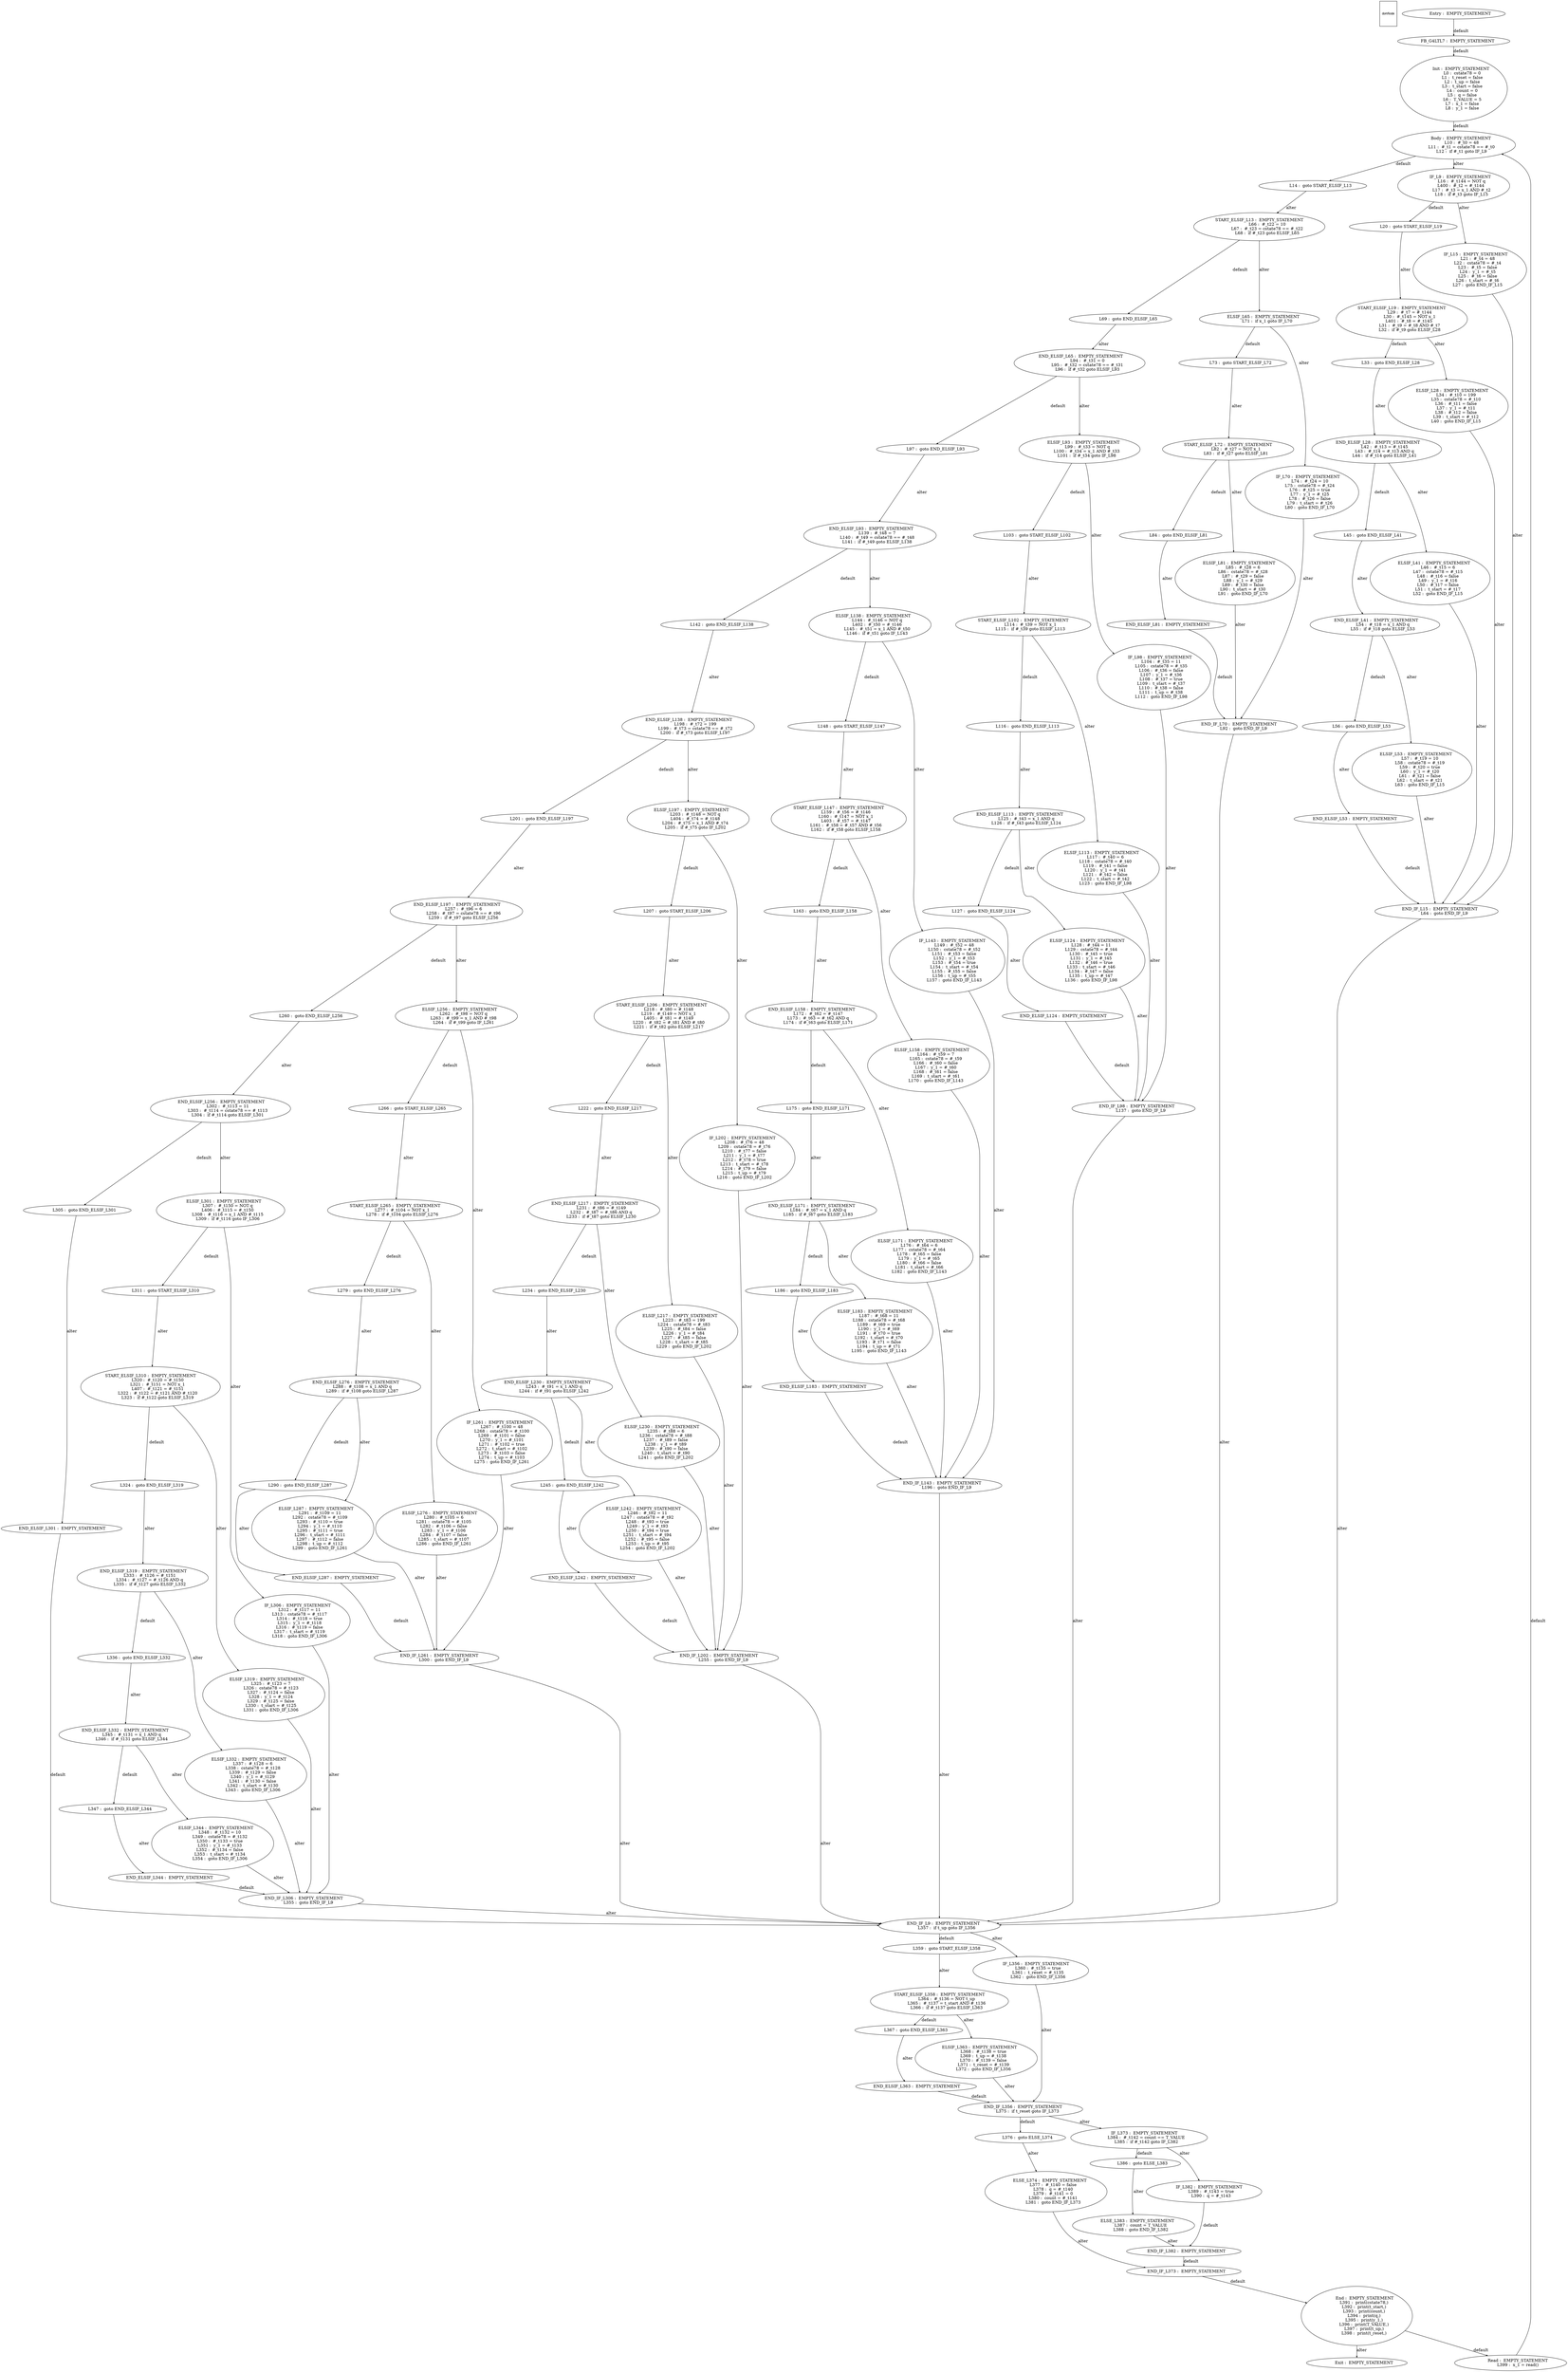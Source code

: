 digraph G {
  ranksep=.25;
  edge [arrowsize=.5]
  domNode [shape=rectangle, fontname="ArialNarrow",
        fontsize=12,  height=1.2];
  "      FB_G4LTL7 :  EMPTY_STATEMENT
"; "           Init :  EMPTY_STATEMENT
             L0 :  cstate78 = 0
             L1 :  t_reset = false
             L2 :  t_up = false
             L3 :  t_start = false
             L4 :  count = 0
             L5 :  q = false
             L6 :  T_VALUE = 5
             L7 :  x_1 = false
             L8 :  y_1 = false
"; "           Body :  EMPTY_STATEMENT
            L10 :  #_t0 = 48
            L11 :  #_t1 = cstate78 == #_t0
            L12 :  if #_t1 goto IF_L9
"; "            L14 :  goto START_ELSIF_L13
"; "          IF_L9 :  EMPTY_STATEMENT
            L16 :  #_t144 = NOT q
           L400 :  #_t2 = #_t144
            L17 :  #_t3 = x_1 AND #_t2
            L18 :  if #_t3 goto IF_L15
"; "            L20 :  goto START_ELSIF_L19
"; "         IF_L15 :  EMPTY_STATEMENT
            L21 :  #_t4 = 48
            L22 :  cstate78 = #_t4
            L23 :  #_t5 = false
            L24 :  y_1 = #_t5
            L25 :  #_t6 = false
            L26 :  t_start = #_t6
            L27 :  goto END_IF_L15
"; "START_ELSIF_L19 :  EMPTY_STATEMENT
            L29 :  #_t7 = #_t144
            L30 :  #_t145 = NOT x_1
           L401 :  #_t8 = #_t145
            L31 :  #_t9 = #_t8 AND #_t7
            L32 :  if #_t9 goto ELSIF_L28
"; "            L33 :  goto END_ELSIF_L28
"; "      ELSIF_L28 :  EMPTY_STATEMENT
            L34 :  #_t10 = 199
            L35 :  cstate78 = #_t10
            L36 :  #_t11 = false
            L37 :  y_1 = #_t11
            L38 :  #_t12 = false
            L39 :  t_start = #_t12
            L40 :  goto END_IF_L15
"; "  END_ELSIF_L28 :  EMPTY_STATEMENT
            L42 :  #_t13 = #_t145
            L43 :  #_t14 = #_t13 AND q
            L44 :  if #_t14 goto ELSIF_L41
"; "            L45 :  goto END_ELSIF_L41
"; "      ELSIF_L41 :  EMPTY_STATEMENT
            L46 :  #_t15 = 6
            L47 :  cstate78 = #_t15
            L48 :  #_t16 = false
            L49 :  y_1 = #_t16
            L50 :  #_t17 = false
            L51 :  t_start = #_t17
            L52 :  goto END_IF_L15
"; "  END_ELSIF_L41 :  EMPTY_STATEMENT
            L54 :  #_t18 = x_1 AND q
            L55 :  if #_t18 goto ELSIF_L53
"; "            L56 :  goto END_ELSIF_L53
"; "      ELSIF_L53 :  EMPTY_STATEMENT
            L57 :  #_t19 = 10
            L58 :  cstate78 = #_t19
            L59 :  #_t20 = true
            L60 :  y_1 = #_t20
            L61 :  #_t21 = false
            L62 :  t_start = #_t21
            L63 :  goto END_IF_L15
"; "  END_ELSIF_L53 :  EMPTY_STATEMENT
"; "     END_IF_L15 :  EMPTY_STATEMENT
            L64 :  goto END_IF_L9
"; "START_ELSIF_L13 :  EMPTY_STATEMENT
            L66 :  #_t22 = 10
            L67 :  #_t23 = cstate78 == #_t22
            L68 :  if #_t23 goto ELSIF_L65
"; "            L69 :  goto END_ELSIF_L65
"; "      ELSIF_L65 :  EMPTY_STATEMENT
            L71 :  if x_1 goto IF_L70
"; "            L73 :  goto START_ELSIF_L72
"; "         IF_L70 :  EMPTY_STATEMENT
            L74 :  #_t24 = 10
            L75 :  cstate78 = #_t24
            L76 :  #_t25 = true
            L77 :  y_1 = #_t25
            L78 :  #_t26 = false
            L79 :  t_start = #_t26
            L80 :  goto END_IF_L70
"; "START_ELSIF_L72 :  EMPTY_STATEMENT
            L82 :  #_t27 = NOT x_1
            L83 :  if #_t27 goto ELSIF_L81
"; "            L84 :  goto END_ELSIF_L81
"; "      ELSIF_L81 :  EMPTY_STATEMENT
            L85 :  #_t28 = 6
            L86 :  cstate78 = #_t28
            L87 :  #_t29 = false
            L88 :  y_1 = #_t29
            L89 :  #_t30 = false
            L90 :  t_start = #_t30
            L91 :  goto END_IF_L70
"; "  END_ELSIF_L81 :  EMPTY_STATEMENT
"; "     END_IF_L70 :  EMPTY_STATEMENT
            L92 :  goto END_IF_L9
"; "  END_ELSIF_L65 :  EMPTY_STATEMENT
            L94 :  #_t31 = 0
            L95 :  #_t32 = cstate78 == #_t31
            L96 :  if #_t32 goto ELSIF_L93
"; "            L97 :  goto END_ELSIF_L93
"; "      ELSIF_L93 :  EMPTY_STATEMENT
            L99 :  #_t33 = NOT q
           L100 :  #_t34 = x_1 AND #_t33
           L101 :  if #_t34 goto IF_L98
"; "           L103 :  goto START_ELSIF_L102
"; "         IF_L98 :  EMPTY_STATEMENT
           L104 :  #_t35 = 11
           L105 :  cstate78 = #_t35
           L106 :  #_t36 = false
           L107 :  y_1 = #_t36
           L108 :  #_t37 = true
           L109 :  t_start = #_t37
           L110 :  #_t38 = false
           L111 :  t_up = #_t38
           L112 :  goto END_IF_L98
"; "START_ELSIF_L102 :  EMPTY_STATEMENT
           L114 :  #_t39 = NOT x_1
           L115 :  if #_t39 goto ELSIF_L113
"; "           L116 :  goto END_ELSIF_L113
"; "     ELSIF_L113 :  EMPTY_STATEMENT
           L117 :  #_t40 = 6
           L118 :  cstate78 = #_t40
           L119 :  #_t41 = false
           L120 :  y_1 = #_t41
           L121 :  #_t42 = false
           L122 :  t_start = #_t42
           L123 :  goto END_IF_L98
"; " END_ELSIF_L113 :  EMPTY_STATEMENT
           L125 :  #_t43 = x_1 AND q
           L126 :  if #_t43 goto ELSIF_L124
"; "           L127 :  goto END_ELSIF_L124
"; "     ELSIF_L124 :  EMPTY_STATEMENT
           L128 :  #_t44 = 11
           L129 :  cstate78 = #_t44
           L130 :  #_t45 = true
           L131 :  y_1 = #_t45
           L132 :  #_t46 = true
           L133 :  t_start = #_t46
           L134 :  #_t47 = false
           L135 :  t_up = #_t47
           L136 :  goto END_IF_L98
"; " END_ELSIF_L124 :  EMPTY_STATEMENT
"; "     END_IF_L98 :  EMPTY_STATEMENT
           L137 :  goto END_IF_L9
"; "  END_ELSIF_L93 :  EMPTY_STATEMENT
           L139 :  #_t48 = 7
           L140 :  #_t49 = cstate78 == #_t48
           L141 :  if #_t49 goto ELSIF_L138
"; "           L142 :  goto END_ELSIF_L138
"; "     ELSIF_L138 :  EMPTY_STATEMENT
           L144 :  #_t146 = NOT q
           L402 :  #_t50 = #_t146
           L145 :  #_t51 = x_1 AND #_t50
           L146 :  if #_t51 goto IF_L143
"; "           L148 :  goto START_ELSIF_L147
"; "        IF_L143 :  EMPTY_STATEMENT
           L149 :  #_t52 = 48
           L150 :  cstate78 = #_t52
           L151 :  #_t53 = false
           L152 :  y_1 = #_t53
           L153 :  #_t54 = true
           L154 :  t_start = #_t54
           L155 :  #_t55 = false
           L156 :  t_up = #_t55
           L157 :  goto END_IF_L143
"; "START_ELSIF_L147 :  EMPTY_STATEMENT
           L159 :  #_t56 = #_t146
           L160 :  #_t147 = NOT x_1
           L403 :  #_t57 = #_t147
           L161 :  #_t58 = #_t57 AND #_t56
           L162 :  if #_t58 goto ELSIF_L158
"; "           L163 :  goto END_ELSIF_L158
"; "     ELSIF_L158 :  EMPTY_STATEMENT
           L164 :  #_t59 = 7
           L165 :  cstate78 = #_t59
           L166 :  #_t60 = false
           L167 :  y_1 = #_t60
           L168 :  #_t61 = false
           L169 :  t_start = #_t61
           L170 :  goto END_IF_L143
"; " END_ELSIF_L158 :  EMPTY_STATEMENT
           L172 :  #_t62 = #_t147
           L173 :  #_t63 = #_t62 AND q
           L174 :  if #_t63 goto ELSIF_L171
"; "           L175 :  goto END_ELSIF_L171
"; "     ELSIF_L171 :  EMPTY_STATEMENT
           L176 :  #_t64 = 6
           L177 :  cstate78 = #_t64
           L178 :  #_t65 = false
           L179 :  y_1 = #_t65
           L180 :  #_t66 = false
           L181 :  t_start = #_t66
           L182 :  goto END_IF_L143
"; " END_ELSIF_L171 :  EMPTY_STATEMENT
           L184 :  #_t67 = x_1 AND q
           L185 :  if #_t67 goto ELSIF_L183
"; "           L186 :  goto END_ELSIF_L183
"; "     ELSIF_L183 :  EMPTY_STATEMENT
           L187 :  #_t68 = 11
           L188 :  cstate78 = #_t68
           L189 :  #_t69 = true
           L190 :  y_1 = #_t69
           L191 :  #_t70 = true
           L192 :  t_start = #_t70
           L193 :  #_t71 = false
           L194 :  t_up = #_t71
           L195 :  goto END_IF_L143
"; " END_ELSIF_L183 :  EMPTY_STATEMENT
"; "    END_IF_L143 :  EMPTY_STATEMENT
           L196 :  goto END_IF_L9
"; " END_ELSIF_L138 :  EMPTY_STATEMENT
           L198 :  #_t72 = 199
           L199 :  #_t73 = cstate78 == #_t72
           L200 :  if #_t73 goto ELSIF_L197
"; "           L201 :  goto END_ELSIF_L197
"; "     ELSIF_L197 :  EMPTY_STATEMENT
           L203 :  #_t148 = NOT q
           L404 :  #_t74 = #_t148
           L204 :  #_t75 = x_1 AND #_t74
           L205 :  if #_t75 goto IF_L202
"; "           L207 :  goto START_ELSIF_L206
"; "        IF_L202 :  EMPTY_STATEMENT
           L208 :  #_t76 = 48
           L209 :  cstate78 = #_t76
           L210 :  #_t77 = false
           L211 :  y_1 = #_t77
           L212 :  #_t78 = true
           L213 :  t_start = #_t78
           L214 :  #_t79 = false
           L215 :  t_up = #_t79
           L216 :  goto END_IF_L202
"; "START_ELSIF_L206 :  EMPTY_STATEMENT
           L218 :  #_t80 = #_t148
           L219 :  #_t149 = NOT x_1
           L405 :  #_t81 = #_t149
           L220 :  #_t82 = #_t81 AND #_t80
           L221 :  if #_t82 goto ELSIF_L217
"; "           L222 :  goto END_ELSIF_L217
"; "     ELSIF_L217 :  EMPTY_STATEMENT
           L223 :  #_t83 = 199
           L224 :  cstate78 = #_t83
           L225 :  #_t84 = false
           L226 :  y_1 = #_t84
           L227 :  #_t85 = false
           L228 :  t_start = #_t85
           L229 :  goto END_IF_L202
"; " END_ELSIF_L217 :  EMPTY_STATEMENT
           L231 :  #_t86 = #_t149
           L232 :  #_t87 = #_t86 AND q
           L233 :  if #_t87 goto ELSIF_L230
"; "           L234 :  goto END_ELSIF_L230
"; "     ELSIF_L230 :  EMPTY_STATEMENT
           L235 :  #_t88 = 6
           L236 :  cstate78 = #_t88
           L237 :  #_t89 = false
           L238 :  y_1 = #_t89
           L239 :  #_t90 = false
           L240 :  t_start = #_t90
           L241 :  goto END_IF_L202
"; " END_ELSIF_L230 :  EMPTY_STATEMENT
           L243 :  #_t91 = x_1 AND q
           L244 :  if #_t91 goto ELSIF_L242
"; "           L245 :  goto END_ELSIF_L242
"; "     ELSIF_L242 :  EMPTY_STATEMENT
           L246 :  #_t92 = 11
           L247 :  cstate78 = #_t92
           L248 :  #_t93 = true
           L249 :  y_1 = #_t93
           L250 :  #_t94 = true
           L251 :  t_start = #_t94
           L252 :  #_t95 = false
           L253 :  t_up = #_t95
           L254 :  goto END_IF_L202
"; " END_ELSIF_L242 :  EMPTY_STATEMENT
"; "    END_IF_L202 :  EMPTY_STATEMENT
           L255 :  goto END_IF_L9
"; " END_ELSIF_L197 :  EMPTY_STATEMENT
           L257 :  #_t96 = 6
           L258 :  #_t97 = cstate78 == #_t96
           L259 :  if #_t97 goto ELSIF_L256
"; "           L260 :  goto END_ELSIF_L256
"; "     ELSIF_L256 :  EMPTY_STATEMENT
           L262 :  #_t98 = NOT q
           L263 :  #_t99 = x_1 AND #_t98
           L264 :  if #_t99 goto IF_L261
"; "           L266 :  goto START_ELSIF_L265
"; "        IF_L261 :  EMPTY_STATEMENT
           L267 :  #_t100 = 48
           L268 :  cstate78 = #_t100
           L269 :  #_t101 = false
           L270 :  y_1 = #_t101
           L271 :  #_t102 = true
           L272 :  t_start = #_t102
           L273 :  #_t103 = false
           L274 :  t_up = #_t103
           L275 :  goto END_IF_L261
"; "START_ELSIF_L265 :  EMPTY_STATEMENT
           L277 :  #_t104 = NOT x_1
           L278 :  if #_t104 goto ELSIF_L276
"; "           L279 :  goto END_ELSIF_L276
"; "     ELSIF_L276 :  EMPTY_STATEMENT
           L280 :  #_t105 = 6
           L281 :  cstate78 = #_t105
           L282 :  #_t106 = false
           L283 :  y_1 = #_t106
           L284 :  #_t107 = false
           L285 :  t_start = #_t107
           L286 :  goto END_IF_L261
"; " END_ELSIF_L276 :  EMPTY_STATEMENT
           L288 :  #_t108 = x_1 AND q
           L289 :  if #_t108 goto ELSIF_L287
"; "           L290 :  goto END_ELSIF_L287
"; "     ELSIF_L287 :  EMPTY_STATEMENT
           L291 :  #_t109 = 11
           L292 :  cstate78 = #_t109
           L293 :  #_t110 = true
           L294 :  y_1 = #_t110
           L295 :  #_t111 = true
           L296 :  t_start = #_t111
           L297 :  #_t112 = false
           L298 :  t_up = #_t112
           L299 :  goto END_IF_L261
"; " END_ELSIF_L287 :  EMPTY_STATEMENT
"; "    END_IF_L261 :  EMPTY_STATEMENT
           L300 :  goto END_IF_L9
"; " END_ELSIF_L256 :  EMPTY_STATEMENT
           L302 :  #_t113 = 11
           L303 :  #_t114 = cstate78 == #_t113
           L304 :  if #_t114 goto ELSIF_L301
"; "           L305 :  goto END_ELSIF_L301
"; "     ELSIF_L301 :  EMPTY_STATEMENT
           L307 :  #_t150 = NOT q
           L406 :  #_t115 = #_t150
           L308 :  #_t116 = x_1 AND #_t115
           L309 :  if #_t116 goto IF_L306
"; "           L311 :  goto START_ELSIF_L310
"; "        IF_L306 :  EMPTY_STATEMENT
           L312 :  #_t117 = 11
           L313 :  cstate78 = #_t117
           L314 :  #_t118 = true
           L315 :  y_1 = #_t118
           L316 :  #_t119 = false
           L317 :  t_start = #_t119
           L318 :  goto END_IF_L306
"; "START_ELSIF_L310 :  EMPTY_STATEMENT
           L320 :  #_t120 = #_t150
           L321 :  #_t151 = NOT x_1
           L407 :  #_t121 = #_t151
           L322 :  #_t122 = #_t121 AND #_t120
           L323 :  if #_t122 goto ELSIF_L319
"; "           L324 :  goto END_ELSIF_L319
"; "     ELSIF_L319 :  EMPTY_STATEMENT
           L325 :  #_t123 = 7
           L326 :  cstate78 = #_t123
           L327 :  #_t124 = false
           L328 :  y_1 = #_t124
           L329 :  #_t125 = false
           L330 :  t_start = #_t125
           L331 :  goto END_IF_L306
"; " END_ELSIF_L319 :  EMPTY_STATEMENT
           L333 :  #_t126 = #_t151
           L334 :  #_t127 = #_t126 AND q
           L335 :  if #_t127 goto ELSIF_L332
"; "           L336 :  goto END_ELSIF_L332
"; "     ELSIF_L332 :  EMPTY_STATEMENT
           L337 :  #_t128 = 6
           L338 :  cstate78 = #_t128
           L339 :  #_t129 = false
           L340 :  y_1 = #_t129
           L341 :  #_t130 = false
           L342 :  t_start = #_t130
           L343 :  goto END_IF_L306
"; " END_ELSIF_L332 :  EMPTY_STATEMENT
           L345 :  #_t131 = x_1 AND q
           L346 :  if #_t131 goto ELSIF_L344
"; "           L347 :  goto END_ELSIF_L344
"; "     ELSIF_L344 :  EMPTY_STATEMENT
           L348 :  #_t132 = 10
           L349 :  cstate78 = #_t132
           L350 :  #_t133 = true
           L351 :  y_1 = #_t133
           L352 :  #_t134 = false
           L353 :  t_start = #_t134
           L354 :  goto END_IF_L306
"; " END_ELSIF_L344 :  EMPTY_STATEMENT
"; "    END_IF_L306 :  EMPTY_STATEMENT
           L355 :  goto END_IF_L9
"; " END_ELSIF_L301 :  EMPTY_STATEMENT
"; "      END_IF_L9 :  EMPTY_STATEMENT
           L357 :  if t_up goto IF_L356
"; "           L359 :  goto START_ELSIF_L358
"; "        IF_L356 :  EMPTY_STATEMENT
           L360 :  #_t135 = true
           L361 :  t_reset = #_t135
           L362 :  goto END_IF_L356
"; "START_ELSIF_L358 :  EMPTY_STATEMENT
           L364 :  #_t136 = NOT t_up
           L365 :  #_t137 = t_start AND #_t136
           L366 :  if #_t137 goto ELSIF_L363
"; "           L367 :  goto END_ELSIF_L363
"; "     ELSIF_L363 :  EMPTY_STATEMENT
           L368 :  #_t138 = true
           L369 :  t_up = #_t138
           L370 :  #_t139 = false
           L371 :  t_reset = #_t139
           L372 :  goto END_IF_L356
"; " END_ELSIF_L363 :  EMPTY_STATEMENT
"; "    END_IF_L356 :  EMPTY_STATEMENT
           L375 :  if t_reset goto IF_L373
"; "           L376 :  goto ELSE_L374
"; "      ELSE_L374 :  EMPTY_STATEMENT
           L377 :  #_t140 = false
           L378 :  q = #_t140
           L379 :  #_t141 = 0
           L380 :  count = #_t141
           L381 :  goto END_IF_L373
"; "        IF_L373 :  EMPTY_STATEMENT
           L384 :  #_t142 = count == T_VALUE
           L385 :  if #_t142 goto IF_L382
"; "           L386 :  goto ELSE_L383
"; "      ELSE_L383 :  EMPTY_STATEMENT
           L387 :  count = T_VALUE
           L388 :  goto END_IF_L382
"; "        IF_L382 :  EMPTY_STATEMENT
           L389 :  #_t143 = true
           L390 :  q = #_t143
"; "    END_IF_L382 :  EMPTY_STATEMENT
"; "    END_IF_L373 :  EMPTY_STATEMENT
"; "          Entry :  EMPTY_STATEMENT
"; "            End :  EMPTY_STATEMENT
           L391 :  print(cstate78,)
           L392 :  print(t_start,)
           L393 :  print(count,)
           L394 :  print(q,)
           L395 :  print(y_1,)
           L396 :  print(T_VALUE,)
           L397 :  print(t_up,)
           L398 :  print(t_reset,)
"; "           Exit :  EMPTY_STATEMENT
"; "           Read :  EMPTY_STATEMENT
           L399 :  x_1 = read()
"; 
  "      FB_G4LTL7 :  EMPTY_STATEMENT
" -> "           Init :  EMPTY_STATEMENT
             L0 :  cstate78 = 0
             L1 :  t_reset = false
             L2 :  t_up = false
             L3 :  t_start = false
             L4 :  count = 0
             L5 :  q = false
             L6 :  T_VALUE = 5
             L7 :  x_1 = false
             L8 :  y_1 = false
"  [label="default"];
  "           Init :  EMPTY_STATEMENT
             L0 :  cstate78 = 0
             L1 :  t_reset = false
             L2 :  t_up = false
             L3 :  t_start = false
             L4 :  count = 0
             L5 :  q = false
             L6 :  T_VALUE = 5
             L7 :  x_1 = false
             L8 :  y_1 = false
" -> "           Body :  EMPTY_STATEMENT
            L10 :  #_t0 = 48
            L11 :  #_t1 = cstate78 == #_t0
            L12 :  if #_t1 goto IF_L9
"  [label="default"];
  "           Body :  EMPTY_STATEMENT
            L10 :  #_t0 = 48
            L11 :  #_t1 = cstate78 == #_t0
            L12 :  if #_t1 goto IF_L9
" -> "            L14 :  goto START_ELSIF_L13
"  [label="default"];
  "           Body :  EMPTY_STATEMENT
            L10 :  #_t0 = 48
            L11 :  #_t1 = cstate78 == #_t0
            L12 :  if #_t1 goto IF_L9
" -> "          IF_L9 :  EMPTY_STATEMENT
            L16 :  #_t144 = NOT q
           L400 :  #_t2 = #_t144
            L17 :  #_t3 = x_1 AND #_t2
            L18 :  if #_t3 goto IF_L15
"  [label="alter"];
  "            L14 :  goto START_ELSIF_L13
" -> "START_ELSIF_L13 :  EMPTY_STATEMENT
            L66 :  #_t22 = 10
            L67 :  #_t23 = cstate78 == #_t22
            L68 :  if #_t23 goto ELSIF_L65
"  [label="alter"];
  "          IF_L9 :  EMPTY_STATEMENT
            L16 :  #_t144 = NOT q
           L400 :  #_t2 = #_t144
            L17 :  #_t3 = x_1 AND #_t2
            L18 :  if #_t3 goto IF_L15
" -> "            L20 :  goto START_ELSIF_L19
"  [label="default"];
  "          IF_L9 :  EMPTY_STATEMENT
            L16 :  #_t144 = NOT q
           L400 :  #_t2 = #_t144
            L17 :  #_t3 = x_1 AND #_t2
            L18 :  if #_t3 goto IF_L15
" -> "         IF_L15 :  EMPTY_STATEMENT
            L21 :  #_t4 = 48
            L22 :  cstate78 = #_t4
            L23 :  #_t5 = false
            L24 :  y_1 = #_t5
            L25 :  #_t6 = false
            L26 :  t_start = #_t6
            L27 :  goto END_IF_L15
"  [label="alter"];
  "            L20 :  goto START_ELSIF_L19
" -> "START_ELSIF_L19 :  EMPTY_STATEMENT
            L29 :  #_t7 = #_t144
            L30 :  #_t145 = NOT x_1
           L401 :  #_t8 = #_t145
            L31 :  #_t9 = #_t8 AND #_t7
            L32 :  if #_t9 goto ELSIF_L28
"  [label="alter"];
  "         IF_L15 :  EMPTY_STATEMENT
            L21 :  #_t4 = 48
            L22 :  cstate78 = #_t4
            L23 :  #_t5 = false
            L24 :  y_1 = #_t5
            L25 :  #_t6 = false
            L26 :  t_start = #_t6
            L27 :  goto END_IF_L15
" -> "     END_IF_L15 :  EMPTY_STATEMENT
            L64 :  goto END_IF_L9
"  [label="alter"];
  "START_ELSIF_L19 :  EMPTY_STATEMENT
            L29 :  #_t7 = #_t144
            L30 :  #_t145 = NOT x_1
           L401 :  #_t8 = #_t145
            L31 :  #_t9 = #_t8 AND #_t7
            L32 :  if #_t9 goto ELSIF_L28
" -> "            L33 :  goto END_ELSIF_L28
"  [label="default"];
  "START_ELSIF_L19 :  EMPTY_STATEMENT
            L29 :  #_t7 = #_t144
            L30 :  #_t145 = NOT x_1
           L401 :  #_t8 = #_t145
            L31 :  #_t9 = #_t8 AND #_t7
            L32 :  if #_t9 goto ELSIF_L28
" -> "      ELSIF_L28 :  EMPTY_STATEMENT
            L34 :  #_t10 = 199
            L35 :  cstate78 = #_t10
            L36 :  #_t11 = false
            L37 :  y_1 = #_t11
            L38 :  #_t12 = false
            L39 :  t_start = #_t12
            L40 :  goto END_IF_L15
"  [label="alter"];
  "            L33 :  goto END_ELSIF_L28
" -> "  END_ELSIF_L28 :  EMPTY_STATEMENT
            L42 :  #_t13 = #_t145
            L43 :  #_t14 = #_t13 AND q
            L44 :  if #_t14 goto ELSIF_L41
"  [label="alter"];
  "      ELSIF_L28 :  EMPTY_STATEMENT
            L34 :  #_t10 = 199
            L35 :  cstate78 = #_t10
            L36 :  #_t11 = false
            L37 :  y_1 = #_t11
            L38 :  #_t12 = false
            L39 :  t_start = #_t12
            L40 :  goto END_IF_L15
" -> "     END_IF_L15 :  EMPTY_STATEMENT
            L64 :  goto END_IF_L9
"  [label="alter"];
  "  END_ELSIF_L28 :  EMPTY_STATEMENT
            L42 :  #_t13 = #_t145
            L43 :  #_t14 = #_t13 AND q
            L44 :  if #_t14 goto ELSIF_L41
" -> "            L45 :  goto END_ELSIF_L41
"  [label="default"];
  "  END_ELSIF_L28 :  EMPTY_STATEMENT
            L42 :  #_t13 = #_t145
            L43 :  #_t14 = #_t13 AND q
            L44 :  if #_t14 goto ELSIF_L41
" -> "      ELSIF_L41 :  EMPTY_STATEMENT
            L46 :  #_t15 = 6
            L47 :  cstate78 = #_t15
            L48 :  #_t16 = false
            L49 :  y_1 = #_t16
            L50 :  #_t17 = false
            L51 :  t_start = #_t17
            L52 :  goto END_IF_L15
"  [label="alter"];
  "            L45 :  goto END_ELSIF_L41
" -> "  END_ELSIF_L41 :  EMPTY_STATEMENT
            L54 :  #_t18 = x_1 AND q
            L55 :  if #_t18 goto ELSIF_L53
"  [label="alter"];
  "      ELSIF_L41 :  EMPTY_STATEMENT
            L46 :  #_t15 = 6
            L47 :  cstate78 = #_t15
            L48 :  #_t16 = false
            L49 :  y_1 = #_t16
            L50 :  #_t17 = false
            L51 :  t_start = #_t17
            L52 :  goto END_IF_L15
" -> "     END_IF_L15 :  EMPTY_STATEMENT
            L64 :  goto END_IF_L9
"  [label="alter"];
  "  END_ELSIF_L41 :  EMPTY_STATEMENT
            L54 :  #_t18 = x_1 AND q
            L55 :  if #_t18 goto ELSIF_L53
" -> "            L56 :  goto END_ELSIF_L53
"  [label="default"];
  "  END_ELSIF_L41 :  EMPTY_STATEMENT
            L54 :  #_t18 = x_1 AND q
            L55 :  if #_t18 goto ELSIF_L53
" -> "      ELSIF_L53 :  EMPTY_STATEMENT
            L57 :  #_t19 = 10
            L58 :  cstate78 = #_t19
            L59 :  #_t20 = true
            L60 :  y_1 = #_t20
            L61 :  #_t21 = false
            L62 :  t_start = #_t21
            L63 :  goto END_IF_L15
"  [label="alter"];
  "            L56 :  goto END_ELSIF_L53
" -> "  END_ELSIF_L53 :  EMPTY_STATEMENT
"  [label="alter"];
  "      ELSIF_L53 :  EMPTY_STATEMENT
            L57 :  #_t19 = 10
            L58 :  cstate78 = #_t19
            L59 :  #_t20 = true
            L60 :  y_1 = #_t20
            L61 :  #_t21 = false
            L62 :  t_start = #_t21
            L63 :  goto END_IF_L15
" -> "     END_IF_L15 :  EMPTY_STATEMENT
            L64 :  goto END_IF_L9
"  [label="alter"];
  "  END_ELSIF_L53 :  EMPTY_STATEMENT
" -> "     END_IF_L15 :  EMPTY_STATEMENT
            L64 :  goto END_IF_L9
"  [label="default"];
  "     END_IF_L15 :  EMPTY_STATEMENT
            L64 :  goto END_IF_L9
" -> "      END_IF_L9 :  EMPTY_STATEMENT
           L357 :  if t_up goto IF_L356
"  [label="alter"];
  "START_ELSIF_L13 :  EMPTY_STATEMENT
            L66 :  #_t22 = 10
            L67 :  #_t23 = cstate78 == #_t22
            L68 :  if #_t23 goto ELSIF_L65
" -> "            L69 :  goto END_ELSIF_L65
"  [label="default"];
  "START_ELSIF_L13 :  EMPTY_STATEMENT
            L66 :  #_t22 = 10
            L67 :  #_t23 = cstate78 == #_t22
            L68 :  if #_t23 goto ELSIF_L65
" -> "      ELSIF_L65 :  EMPTY_STATEMENT
            L71 :  if x_1 goto IF_L70
"  [label="alter"];
  "            L69 :  goto END_ELSIF_L65
" -> "  END_ELSIF_L65 :  EMPTY_STATEMENT
            L94 :  #_t31 = 0
            L95 :  #_t32 = cstate78 == #_t31
            L96 :  if #_t32 goto ELSIF_L93
"  [label="alter"];
  "      ELSIF_L65 :  EMPTY_STATEMENT
            L71 :  if x_1 goto IF_L70
" -> "            L73 :  goto START_ELSIF_L72
"  [label="default"];
  "      ELSIF_L65 :  EMPTY_STATEMENT
            L71 :  if x_1 goto IF_L70
" -> "         IF_L70 :  EMPTY_STATEMENT
            L74 :  #_t24 = 10
            L75 :  cstate78 = #_t24
            L76 :  #_t25 = true
            L77 :  y_1 = #_t25
            L78 :  #_t26 = false
            L79 :  t_start = #_t26
            L80 :  goto END_IF_L70
"  [label="alter"];
  "            L73 :  goto START_ELSIF_L72
" -> "START_ELSIF_L72 :  EMPTY_STATEMENT
            L82 :  #_t27 = NOT x_1
            L83 :  if #_t27 goto ELSIF_L81
"  [label="alter"];
  "         IF_L70 :  EMPTY_STATEMENT
            L74 :  #_t24 = 10
            L75 :  cstate78 = #_t24
            L76 :  #_t25 = true
            L77 :  y_1 = #_t25
            L78 :  #_t26 = false
            L79 :  t_start = #_t26
            L80 :  goto END_IF_L70
" -> "     END_IF_L70 :  EMPTY_STATEMENT
            L92 :  goto END_IF_L9
"  [label="alter"];
  "START_ELSIF_L72 :  EMPTY_STATEMENT
            L82 :  #_t27 = NOT x_1
            L83 :  if #_t27 goto ELSIF_L81
" -> "            L84 :  goto END_ELSIF_L81
"  [label="default"];
  "START_ELSIF_L72 :  EMPTY_STATEMENT
            L82 :  #_t27 = NOT x_1
            L83 :  if #_t27 goto ELSIF_L81
" -> "      ELSIF_L81 :  EMPTY_STATEMENT
            L85 :  #_t28 = 6
            L86 :  cstate78 = #_t28
            L87 :  #_t29 = false
            L88 :  y_1 = #_t29
            L89 :  #_t30 = false
            L90 :  t_start = #_t30
            L91 :  goto END_IF_L70
"  [label="alter"];
  "            L84 :  goto END_ELSIF_L81
" -> "  END_ELSIF_L81 :  EMPTY_STATEMENT
"  [label="alter"];
  "      ELSIF_L81 :  EMPTY_STATEMENT
            L85 :  #_t28 = 6
            L86 :  cstate78 = #_t28
            L87 :  #_t29 = false
            L88 :  y_1 = #_t29
            L89 :  #_t30 = false
            L90 :  t_start = #_t30
            L91 :  goto END_IF_L70
" -> "     END_IF_L70 :  EMPTY_STATEMENT
            L92 :  goto END_IF_L9
"  [label="alter"];
  "  END_ELSIF_L81 :  EMPTY_STATEMENT
" -> "     END_IF_L70 :  EMPTY_STATEMENT
            L92 :  goto END_IF_L9
"  [label="default"];
  "     END_IF_L70 :  EMPTY_STATEMENT
            L92 :  goto END_IF_L9
" -> "      END_IF_L9 :  EMPTY_STATEMENT
           L357 :  if t_up goto IF_L356
"  [label="alter"];
  "  END_ELSIF_L65 :  EMPTY_STATEMENT
            L94 :  #_t31 = 0
            L95 :  #_t32 = cstate78 == #_t31
            L96 :  if #_t32 goto ELSIF_L93
" -> "            L97 :  goto END_ELSIF_L93
"  [label="default"];
  "  END_ELSIF_L65 :  EMPTY_STATEMENT
            L94 :  #_t31 = 0
            L95 :  #_t32 = cstate78 == #_t31
            L96 :  if #_t32 goto ELSIF_L93
" -> "      ELSIF_L93 :  EMPTY_STATEMENT
            L99 :  #_t33 = NOT q
           L100 :  #_t34 = x_1 AND #_t33
           L101 :  if #_t34 goto IF_L98
"  [label="alter"];
  "            L97 :  goto END_ELSIF_L93
" -> "  END_ELSIF_L93 :  EMPTY_STATEMENT
           L139 :  #_t48 = 7
           L140 :  #_t49 = cstate78 == #_t48
           L141 :  if #_t49 goto ELSIF_L138
"  [label="alter"];
  "      ELSIF_L93 :  EMPTY_STATEMENT
            L99 :  #_t33 = NOT q
           L100 :  #_t34 = x_1 AND #_t33
           L101 :  if #_t34 goto IF_L98
" -> "           L103 :  goto START_ELSIF_L102
"  [label="default"];
  "      ELSIF_L93 :  EMPTY_STATEMENT
            L99 :  #_t33 = NOT q
           L100 :  #_t34 = x_1 AND #_t33
           L101 :  if #_t34 goto IF_L98
" -> "         IF_L98 :  EMPTY_STATEMENT
           L104 :  #_t35 = 11
           L105 :  cstate78 = #_t35
           L106 :  #_t36 = false
           L107 :  y_1 = #_t36
           L108 :  #_t37 = true
           L109 :  t_start = #_t37
           L110 :  #_t38 = false
           L111 :  t_up = #_t38
           L112 :  goto END_IF_L98
"  [label="alter"];
  "           L103 :  goto START_ELSIF_L102
" -> "START_ELSIF_L102 :  EMPTY_STATEMENT
           L114 :  #_t39 = NOT x_1
           L115 :  if #_t39 goto ELSIF_L113
"  [label="alter"];
  "         IF_L98 :  EMPTY_STATEMENT
           L104 :  #_t35 = 11
           L105 :  cstate78 = #_t35
           L106 :  #_t36 = false
           L107 :  y_1 = #_t36
           L108 :  #_t37 = true
           L109 :  t_start = #_t37
           L110 :  #_t38 = false
           L111 :  t_up = #_t38
           L112 :  goto END_IF_L98
" -> "     END_IF_L98 :  EMPTY_STATEMENT
           L137 :  goto END_IF_L9
"  [label="alter"];
  "START_ELSIF_L102 :  EMPTY_STATEMENT
           L114 :  #_t39 = NOT x_1
           L115 :  if #_t39 goto ELSIF_L113
" -> "           L116 :  goto END_ELSIF_L113
"  [label="default"];
  "START_ELSIF_L102 :  EMPTY_STATEMENT
           L114 :  #_t39 = NOT x_1
           L115 :  if #_t39 goto ELSIF_L113
" -> "     ELSIF_L113 :  EMPTY_STATEMENT
           L117 :  #_t40 = 6
           L118 :  cstate78 = #_t40
           L119 :  #_t41 = false
           L120 :  y_1 = #_t41
           L121 :  #_t42 = false
           L122 :  t_start = #_t42
           L123 :  goto END_IF_L98
"  [label="alter"];
  "           L116 :  goto END_ELSIF_L113
" -> " END_ELSIF_L113 :  EMPTY_STATEMENT
           L125 :  #_t43 = x_1 AND q
           L126 :  if #_t43 goto ELSIF_L124
"  [label="alter"];
  "     ELSIF_L113 :  EMPTY_STATEMENT
           L117 :  #_t40 = 6
           L118 :  cstate78 = #_t40
           L119 :  #_t41 = false
           L120 :  y_1 = #_t41
           L121 :  #_t42 = false
           L122 :  t_start = #_t42
           L123 :  goto END_IF_L98
" -> "     END_IF_L98 :  EMPTY_STATEMENT
           L137 :  goto END_IF_L9
"  [label="alter"];
  " END_ELSIF_L113 :  EMPTY_STATEMENT
           L125 :  #_t43 = x_1 AND q
           L126 :  if #_t43 goto ELSIF_L124
" -> "           L127 :  goto END_ELSIF_L124
"  [label="default"];
  " END_ELSIF_L113 :  EMPTY_STATEMENT
           L125 :  #_t43 = x_1 AND q
           L126 :  if #_t43 goto ELSIF_L124
" -> "     ELSIF_L124 :  EMPTY_STATEMENT
           L128 :  #_t44 = 11
           L129 :  cstate78 = #_t44
           L130 :  #_t45 = true
           L131 :  y_1 = #_t45
           L132 :  #_t46 = true
           L133 :  t_start = #_t46
           L134 :  #_t47 = false
           L135 :  t_up = #_t47
           L136 :  goto END_IF_L98
"  [label="alter"];
  "           L127 :  goto END_ELSIF_L124
" -> " END_ELSIF_L124 :  EMPTY_STATEMENT
"  [label="alter"];
  "     ELSIF_L124 :  EMPTY_STATEMENT
           L128 :  #_t44 = 11
           L129 :  cstate78 = #_t44
           L130 :  #_t45 = true
           L131 :  y_1 = #_t45
           L132 :  #_t46 = true
           L133 :  t_start = #_t46
           L134 :  #_t47 = false
           L135 :  t_up = #_t47
           L136 :  goto END_IF_L98
" -> "     END_IF_L98 :  EMPTY_STATEMENT
           L137 :  goto END_IF_L9
"  [label="alter"];
  " END_ELSIF_L124 :  EMPTY_STATEMENT
" -> "     END_IF_L98 :  EMPTY_STATEMENT
           L137 :  goto END_IF_L9
"  [label="default"];
  "     END_IF_L98 :  EMPTY_STATEMENT
           L137 :  goto END_IF_L9
" -> "      END_IF_L9 :  EMPTY_STATEMENT
           L357 :  if t_up goto IF_L356
"  [label="alter"];
  "  END_ELSIF_L93 :  EMPTY_STATEMENT
           L139 :  #_t48 = 7
           L140 :  #_t49 = cstate78 == #_t48
           L141 :  if #_t49 goto ELSIF_L138
" -> "           L142 :  goto END_ELSIF_L138
"  [label="default"];
  "  END_ELSIF_L93 :  EMPTY_STATEMENT
           L139 :  #_t48 = 7
           L140 :  #_t49 = cstate78 == #_t48
           L141 :  if #_t49 goto ELSIF_L138
" -> "     ELSIF_L138 :  EMPTY_STATEMENT
           L144 :  #_t146 = NOT q
           L402 :  #_t50 = #_t146
           L145 :  #_t51 = x_1 AND #_t50
           L146 :  if #_t51 goto IF_L143
"  [label="alter"];
  "           L142 :  goto END_ELSIF_L138
" -> " END_ELSIF_L138 :  EMPTY_STATEMENT
           L198 :  #_t72 = 199
           L199 :  #_t73 = cstate78 == #_t72
           L200 :  if #_t73 goto ELSIF_L197
"  [label="alter"];
  "     ELSIF_L138 :  EMPTY_STATEMENT
           L144 :  #_t146 = NOT q
           L402 :  #_t50 = #_t146
           L145 :  #_t51 = x_1 AND #_t50
           L146 :  if #_t51 goto IF_L143
" -> "           L148 :  goto START_ELSIF_L147
"  [label="default"];
  "     ELSIF_L138 :  EMPTY_STATEMENT
           L144 :  #_t146 = NOT q
           L402 :  #_t50 = #_t146
           L145 :  #_t51 = x_1 AND #_t50
           L146 :  if #_t51 goto IF_L143
" -> "        IF_L143 :  EMPTY_STATEMENT
           L149 :  #_t52 = 48
           L150 :  cstate78 = #_t52
           L151 :  #_t53 = false
           L152 :  y_1 = #_t53
           L153 :  #_t54 = true
           L154 :  t_start = #_t54
           L155 :  #_t55 = false
           L156 :  t_up = #_t55
           L157 :  goto END_IF_L143
"  [label="alter"];
  "           L148 :  goto START_ELSIF_L147
" -> "START_ELSIF_L147 :  EMPTY_STATEMENT
           L159 :  #_t56 = #_t146
           L160 :  #_t147 = NOT x_1
           L403 :  #_t57 = #_t147
           L161 :  #_t58 = #_t57 AND #_t56
           L162 :  if #_t58 goto ELSIF_L158
"  [label="alter"];
  "        IF_L143 :  EMPTY_STATEMENT
           L149 :  #_t52 = 48
           L150 :  cstate78 = #_t52
           L151 :  #_t53 = false
           L152 :  y_1 = #_t53
           L153 :  #_t54 = true
           L154 :  t_start = #_t54
           L155 :  #_t55 = false
           L156 :  t_up = #_t55
           L157 :  goto END_IF_L143
" -> "    END_IF_L143 :  EMPTY_STATEMENT
           L196 :  goto END_IF_L9
"  [label="alter"];
  "START_ELSIF_L147 :  EMPTY_STATEMENT
           L159 :  #_t56 = #_t146
           L160 :  #_t147 = NOT x_1
           L403 :  #_t57 = #_t147
           L161 :  #_t58 = #_t57 AND #_t56
           L162 :  if #_t58 goto ELSIF_L158
" -> "           L163 :  goto END_ELSIF_L158
"  [label="default"];
  "START_ELSIF_L147 :  EMPTY_STATEMENT
           L159 :  #_t56 = #_t146
           L160 :  #_t147 = NOT x_1
           L403 :  #_t57 = #_t147
           L161 :  #_t58 = #_t57 AND #_t56
           L162 :  if #_t58 goto ELSIF_L158
" -> "     ELSIF_L158 :  EMPTY_STATEMENT
           L164 :  #_t59 = 7
           L165 :  cstate78 = #_t59
           L166 :  #_t60 = false
           L167 :  y_1 = #_t60
           L168 :  #_t61 = false
           L169 :  t_start = #_t61
           L170 :  goto END_IF_L143
"  [label="alter"];
  "           L163 :  goto END_ELSIF_L158
" -> " END_ELSIF_L158 :  EMPTY_STATEMENT
           L172 :  #_t62 = #_t147
           L173 :  #_t63 = #_t62 AND q
           L174 :  if #_t63 goto ELSIF_L171
"  [label="alter"];
  "     ELSIF_L158 :  EMPTY_STATEMENT
           L164 :  #_t59 = 7
           L165 :  cstate78 = #_t59
           L166 :  #_t60 = false
           L167 :  y_1 = #_t60
           L168 :  #_t61 = false
           L169 :  t_start = #_t61
           L170 :  goto END_IF_L143
" -> "    END_IF_L143 :  EMPTY_STATEMENT
           L196 :  goto END_IF_L9
"  [label="alter"];
  " END_ELSIF_L158 :  EMPTY_STATEMENT
           L172 :  #_t62 = #_t147
           L173 :  #_t63 = #_t62 AND q
           L174 :  if #_t63 goto ELSIF_L171
" -> "           L175 :  goto END_ELSIF_L171
"  [label="default"];
  " END_ELSIF_L158 :  EMPTY_STATEMENT
           L172 :  #_t62 = #_t147
           L173 :  #_t63 = #_t62 AND q
           L174 :  if #_t63 goto ELSIF_L171
" -> "     ELSIF_L171 :  EMPTY_STATEMENT
           L176 :  #_t64 = 6
           L177 :  cstate78 = #_t64
           L178 :  #_t65 = false
           L179 :  y_1 = #_t65
           L180 :  #_t66 = false
           L181 :  t_start = #_t66
           L182 :  goto END_IF_L143
"  [label="alter"];
  "           L175 :  goto END_ELSIF_L171
" -> " END_ELSIF_L171 :  EMPTY_STATEMENT
           L184 :  #_t67 = x_1 AND q
           L185 :  if #_t67 goto ELSIF_L183
"  [label="alter"];
  "     ELSIF_L171 :  EMPTY_STATEMENT
           L176 :  #_t64 = 6
           L177 :  cstate78 = #_t64
           L178 :  #_t65 = false
           L179 :  y_1 = #_t65
           L180 :  #_t66 = false
           L181 :  t_start = #_t66
           L182 :  goto END_IF_L143
" -> "    END_IF_L143 :  EMPTY_STATEMENT
           L196 :  goto END_IF_L9
"  [label="alter"];
  " END_ELSIF_L171 :  EMPTY_STATEMENT
           L184 :  #_t67 = x_1 AND q
           L185 :  if #_t67 goto ELSIF_L183
" -> "           L186 :  goto END_ELSIF_L183
"  [label="default"];
  " END_ELSIF_L171 :  EMPTY_STATEMENT
           L184 :  #_t67 = x_1 AND q
           L185 :  if #_t67 goto ELSIF_L183
" -> "     ELSIF_L183 :  EMPTY_STATEMENT
           L187 :  #_t68 = 11
           L188 :  cstate78 = #_t68
           L189 :  #_t69 = true
           L190 :  y_1 = #_t69
           L191 :  #_t70 = true
           L192 :  t_start = #_t70
           L193 :  #_t71 = false
           L194 :  t_up = #_t71
           L195 :  goto END_IF_L143
"  [label="alter"];
  "           L186 :  goto END_ELSIF_L183
" -> " END_ELSIF_L183 :  EMPTY_STATEMENT
"  [label="alter"];
  "     ELSIF_L183 :  EMPTY_STATEMENT
           L187 :  #_t68 = 11
           L188 :  cstate78 = #_t68
           L189 :  #_t69 = true
           L190 :  y_1 = #_t69
           L191 :  #_t70 = true
           L192 :  t_start = #_t70
           L193 :  #_t71 = false
           L194 :  t_up = #_t71
           L195 :  goto END_IF_L143
" -> "    END_IF_L143 :  EMPTY_STATEMENT
           L196 :  goto END_IF_L9
"  [label="alter"];
  " END_ELSIF_L183 :  EMPTY_STATEMENT
" -> "    END_IF_L143 :  EMPTY_STATEMENT
           L196 :  goto END_IF_L9
"  [label="default"];
  "    END_IF_L143 :  EMPTY_STATEMENT
           L196 :  goto END_IF_L9
" -> "      END_IF_L9 :  EMPTY_STATEMENT
           L357 :  if t_up goto IF_L356
"  [label="alter"];
  " END_ELSIF_L138 :  EMPTY_STATEMENT
           L198 :  #_t72 = 199
           L199 :  #_t73 = cstate78 == #_t72
           L200 :  if #_t73 goto ELSIF_L197
" -> "           L201 :  goto END_ELSIF_L197
"  [label="default"];
  " END_ELSIF_L138 :  EMPTY_STATEMENT
           L198 :  #_t72 = 199
           L199 :  #_t73 = cstate78 == #_t72
           L200 :  if #_t73 goto ELSIF_L197
" -> "     ELSIF_L197 :  EMPTY_STATEMENT
           L203 :  #_t148 = NOT q
           L404 :  #_t74 = #_t148
           L204 :  #_t75 = x_1 AND #_t74
           L205 :  if #_t75 goto IF_L202
"  [label="alter"];
  "           L201 :  goto END_ELSIF_L197
" -> " END_ELSIF_L197 :  EMPTY_STATEMENT
           L257 :  #_t96 = 6
           L258 :  #_t97 = cstate78 == #_t96
           L259 :  if #_t97 goto ELSIF_L256
"  [label="alter"];
  "     ELSIF_L197 :  EMPTY_STATEMENT
           L203 :  #_t148 = NOT q
           L404 :  #_t74 = #_t148
           L204 :  #_t75 = x_1 AND #_t74
           L205 :  if #_t75 goto IF_L202
" -> "           L207 :  goto START_ELSIF_L206
"  [label="default"];
  "     ELSIF_L197 :  EMPTY_STATEMENT
           L203 :  #_t148 = NOT q
           L404 :  #_t74 = #_t148
           L204 :  #_t75 = x_1 AND #_t74
           L205 :  if #_t75 goto IF_L202
" -> "        IF_L202 :  EMPTY_STATEMENT
           L208 :  #_t76 = 48
           L209 :  cstate78 = #_t76
           L210 :  #_t77 = false
           L211 :  y_1 = #_t77
           L212 :  #_t78 = true
           L213 :  t_start = #_t78
           L214 :  #_t79 = false
           L215 :  t_up = #_t79
           L216 :  goto END_IF_L202
"  [label="alter"];
  "           L207 :  goto START_ELSIF_L206
" -> "START_ELSIF_L206 :  EMPTY_STATEMENT
           L218 :  #_t80 = #_t148
           L219 :  #_t149 = NOT x_1
           L405 :  #_t81 = #_t149
           L220 :  #_t82 = #_t81 AND #_t80
           L221 :  if #_t82 goto ELSIF_L217
"  [label="alter"];
  "        IF_L202 :  EMPTY_STATEMENT
           L208 :  #_t76 = 48
           L209 :  cstate78 = #_t76
           L210 :  #_t77 = false
           L211 :  y_1 = #_t77
           L212 :  #_t78 = true
           L213 :  t_start = #_t78
           L214 :  #_t79 = false
           L215 :  t_up = #_t79
           L216 :  goto END_IF_L202
" -> "    END_IF_L202 :  EMPTY_STATEMENT
           L255 :  goto END_IF_L9
"  [label="alter"];
  "START_ELSIF_L206 :  EMPTY_STATEMENT
           L218 :  #_t80 = #_t148
           L219 :  #_t149 = NOT x_1
           L405 :  #_t81 = #_t149
           L220 :  #_t82 = #_t81 AND #_t80
           L221 :  if #_t82 goto ELSIF_L217
" -> "           L222 :  goto END_ELSIF_L217
"  [label="default"];
  "START_ELSIF_L206 :  EMPTY_STATEMENT
           L218 :  #_t80 = #_t148
           L219 :  #_t149 = NOT x_1
           L405 :  #_t81 = #_t149
           L220 :  #_t82 = #_t81 AND #_t80
           L221 :  if #_t82 goto ELSIF_L217
" -> "     ELSIF_L217 :  EMPTY_STATEMENT
           L223 :  #_t83 = 199
           L224 :  cstate78 = #_t83
           L225 :  #_t84 = false
           L226 :  y_1 = #_t84
           L227 :  #_t85 = false
           L228 :  t_start = #_t85
           L229 :  goto END_IF_L202
"  [label="alter"];
  "           L222 :  goto END_ELSIF_L217
" -> " END_ELSIF_L217 :  EMPTY_STATEMENT
           L231 :  #_t86 = #_t149
           L232 :  #_t87 = #_t86 AND q
           L233 :  if #_t87 goto ELSIF_L230
"  [label="alter"];
  "     ELSIF_L217 :  EMPTY_STATEMENT
           L223 :  #_t83 = 199
           L224 :  cstate78 = #_t83
           L225 :  #_t84 = false
           L226 :  y_1 = #_t84
           L227 :  #_t85 = false
           L228 :  t_start = #_t85
           L229 :  goto END_IF_L202
" -> "    END_IF_L202 :  EMPTY_STATEMENT
           L255 :  goto END_IF_L9
"  [label="alter"];
  " END_ELSIF_L217 :  EMPTY_STATEMENT
           L231 :  #_t86 = #_t149
           L232 :  #_t87 = #_t86 AND q
           L233 :  if #_t87 goto ELSIF_L230
" -> "           L234 :  goto END_ELSIF_L230
"  [label="default"];
  " END_ELSIF_L217 :  EMPTY_STATEMENT
           L231 :  #_t86 = #_t149
           L232 :  #_t87 = #_t86 AND q
           L233 :  if #_t87 goto ELSIF_L230
" -> "     ELSIF_L230 :  EMPTY_STATEMENT
           L235 :  #_t88 = 6
           L236 :  cstate78 = #_t88
           L237 :  #_t89 = false
           L238 :  y_1 = #_t89
           L239 :  #_t90 = false
           L240 :  t_start = #_t90
           L241 :  goto END_IF_L202
"  [label="alter"];
  "           L234 :  goto END_ELSIF_L230
" -> " END_ELSIF_L230 :  EMPTY_STATEMENT
           L243 :  #_t91 = x_1 AND q
           L244 :  if #_t91 goto ELSIF_L242
"  [label="alter"];
  "     ELSIF_L230 :  EMPTY_STATEMENT
           L235 :  #_t88 = 6
           L236 :  cstate78 = #_t88
           L237 :  #_t89 = false
           L238 :  y_1 = #_t89
           L239 :  #_t90 = false
           L240 :  t_start = #_t90
           L241 :  goto END_IF_L202
" -> "    END_IF_L202 :  EMPTY_STATEMENT
           L255 :  goto END_IF_L9
"  [label="alter"];
  " END_ELSIF_L230 :  EMPTY_STATEMENT
           L243 :  #_t91 = x_1 AND q
           L244 :  if #_t91 goto ELSIF_L242
" -> "           L245 :  goto END_ELSIF_L242
"  [label="default"];
  " END_ELSIF_L230 :  EMPTY_STATEMENT
           L243 :  #_t91 = x_1 AND q
           L244 :  if #_t91 goto ELSIF_L242
" -> "     ELSIF_L242 :  EMPTY_STATEMENT
           L246 :  #_t92 = 11
           L247 :  cstate78 = #_t92
           L248 :  #_t93 = true
           L249 :  y_1 = #_t93
           L250 :  #_t94 = true
           L251 :  t_start = #_t94
           L252 :  #_t95 = false
           L253 :  t_up = #_t95
           L254 :  goto END_IF_L202
"  [label="alter"];
  "           L245 :  goto END_ELSIF_L242
" -> " END_ELSIF_L242 :  EMPTY_STATEMENT
"  [label="alter"];
  "     ELSIF_L242 :  EMPTY_STATEMENT
           L246 :  #_t92 = 11
           L247 :  cstate78 = #_t92
           L248 :  #_t93 = true
           L249 :  y_1 = #_t93
           L250 :  #_t94 = true
           L251 :  t_start = #_t94
           L252 :  #_t95 = false
           L253 :  t_up = #_t95
           L254 :  goto END_IF_L202
" -> "    END_IF_L202 :  EMPTY_STATEMENT
           L255 :  goto END_IF_L9
"  [label="alter"];
  " END_ELSIF_L242 :  EMPTY_STATEMENT
" -> "    END_IF_L202 :  EMPTY_STATEMENT
           L255 :  goto END_IF_L9
"  [label="default"];
  "    END_IF_L202 :  EMPTY_STATEMENT
           L255 :  goto END_IF_L9
" -> "      END_IF_L9 :  EMPTY_STATEMENT
           L357 :  if t_up goto IF_L356
"  [label="alter"];
  " END_ELSIF_L197 :  EMPTY_STATEMENT
           L257 :  #_t96 = 6
           L258 :  #_t97 = cstate78 == #_t96
           L259 :  if #_t97 goto ELSIF_L256
" -> "           L260 :  goto END_ELSIF_L256
"  [label="default"];
  " END_ELSIF_L197 :  EMPTY_STATEMENT
           L257 :  #_t96 = 6
           L258 :  #_t97 = cstate78 == #_t96
           L259 :  if #_t97 goto ELSIF_L256
" -> "     ELSIF_L256 :  EMPTY_STATEMENT
           L262 :  #_t98 = NOT q
           L263 :  #_t99 = x_1 AND #_t98
           L264 :  if #_t99 goto IF_L261
"  [label="alter"];
  "           L260 :  goto END_ELSIF_L256
" -> " END_ELSIF_L256 :  EMPTY_STATEMENT
           L302 :  #_t113 = 11
           L303 :  #_t114 = cstate78 == #_t113
           L304 :  if #_t114 goto ELSIF_L301
"  [label="alter"];
  "     ELSIF_L256 :  EMPTY_STATEMENT
           L262 :  #_t98 = NOT q
           L263 :  #_t99 = x_1 AND #_t98
           L264 :  if #_t99 goto IF_L261
" -> "           L266 :  goto START_ELSIF_L265
"  [label="default"];
  "     ELSIF_L256 :  EMPTY_STATEMENT
           L262 :  #_t98 = NOT q
           L263 :  #_t99 = x_1 AND #_t98
           L264 :  if #_t99 goto IF_L261
" -> "        IF_L261 :  EMPTY_STATEMENT
           L267 :  #_t100 = 48
           L268 :  cstate78 = #_t100
           L269 :  #_t101 = false
           L270 :  y_1 = #_t101
           L271 :  #_t102 = true
           L272 :  t_start = #_t102
           L273 :  #_t103 = false
           L274 :  t_up = #_t103
           L275 :  goto END_IF_L261
"  [label="alter"];
  "           L266 :  goto START_ELSIF_L265
" -> "START_ELSIF_L265 :  EMPTY_STATEMENT
           L277 :  #_t104 = NOT x_1
           L278 :  if #_t104 goto ELSIF_L276
"  [label="alter"];
  "        IF_L261 :  EMPTY_STATEMENT
           L267 :  #_t100 = 48
           L268 :  cstate78 = #_t100
           L269 :  #_t101 = false
           L270 :  y_1 = #_t101
           L271 :  #_t102 = true
           L272 :  t_start = #_t102
           L273 :  #_t103 = false
           L274 :  t_up = #_t103
           L275 :  goto END_IF_L261
" -> "    END_IF_L261 :  EMPTY_STATEMENT
           L300 :  goto END_IF_L9
"  [label="alter"];
  "START_ELSIF_L265 :  EMPTY_STATEMENT
           L277 :  #_t104 = NOT x_1
           L278 :  if #_t104 goto ELSIF_L276
" -> "           L279 :  goto END_ELSIF_L276
"  [label="default"];
  "START_ELSIF_L265 :  EMPTY_STATEMENT
           L277 :  #_t104 = NOT x_1
           L278 :  if #_t104 goto ELSIF_L276
" -> "     ELSIF_L276 :  EMPTY_STATEMENT
           L280 :  #_t105 = 6
           L281 :  cstate78 = #_t105
           L282 :  #_t106 = false
           L283 :  y_1 = #_t106
           L284 :  #_t107 = false
           L285 :  t_start = #_t107
           L286 :  goto END_IF_L261
"  [label="alter"];
  "           L279 :  goto END_ELSIF_L276
" -> " END_ELSIF_L276 :  EMPTY_STATEMENT
           L288 :  #_t108 = x_1 AND q
           L289 :  if #_t108 goto ELSIF_L287
"  [label="alter"];
  "     ELSIF_L276 :  EMPTY_STATEMENT
           L280 :  #_t105 = 6
           L281 :  cstate78 = #_t105
           L282 :  #_t106 = false
           L283 :  y_1 = #_t106
           L284 :  #_t107 = false
           L285 :  t_start = #_t107
           L286 :  goto END_IF_L261
" -> "    END_IF_L261 :  EMPTY_STATEMENT
           L300 :  goto END_IF_L9
"  [label="alter"];
  " END_ELSIF_L276 :  EMPTY_STATEMENT
           L288 :  #_t108 = x_1 AND q
           L289 :  if #_t108 goto ELSIF_L287
" -> "           L290 :  goto END_ELSIF_L287
"  [label="default"];
  " END_ELSIF_L276 :  EMPTY_STATEMENT
           L288 :  #_t108 = x_1 AND q
           L289 :  if #_t108 goto ELSIF_L287
" -> "     ELSIF_L287 :  EMPTY_STATEMENT
           L291 :  #_t109 = 11
           L292 :  cstate78 = #_t109
           L293 :  #_t110 = true
           L294 :  y_1 = #_t110
           L295 :  #_t111 = true
           L296 :  t_start = #_t111
           L297 :  #_t112 = false
           L298 :  t_up = #_t112
           L299 :  goto END_IF_L261
"  [label="alter"];
  "           L290 :  goto END_ELSIF_L287
" -> " END_ELSIF_L287 :  EMPTY_STATEMENT
"  [label="alter"];
  "     ELSIF_L287 :  EMPTY_STATEMENT
           L291 :  #_t109 = 11
           L292 :  cstate78 = #_t109
           L293 :  #_t110 = true
           L294 :  y_1 = #_t110
           L295 :  #_t111 = true
           L296 :  t_start = #_t111
           L297 :  #_t112 = false
           L298 :  t_up = #_t112
           L299 :  goto END_IF_L261
" -> "    END_IF_L261 :  EMPTY_STATEMENT
           L300 :  goto END_IF_L9
"  [label="alter"];
  " END_ELSIF_L287 :  EMPTY_STATEMENT
" -> "    END_IF_L261 :  EMPTY_STATEMENT
           L300 :  goto END_IF_L9
"  [label="default"];
  "    END_IF_L261 :  EMPTY_STATEMENT
           L300 :  goto END_IF_L9
" -> "      END_IF_L9 :  EMPTY_STATEMENT
           L357 :  if t_up goto IF_L356
"  [label="alter"];
  " END_ELSIF_L256 :  EMPTY_STATEMENT
           L302 :  #_t113 = 11
           L303 :  #_t114 = cstate78 == #_t113
           L304 :  if #_t114 goto ELSIF_L301
" -> "           L305 :  goto END_ELSIF_L301
"  [label="default"];
  " END_ELSIF_L256 :  EMPTY_STATEMENT
           L302 :  #_t113 = 11
           L303 :  #_t114 = cstate78 == #_t113
           L304 :  if #_t114 goto ELSIF_L301
" -> "     ELSIF_L301 :  EMPTY_STATEMENT
           L307 :  #_t150 = NOT q
           L406 :  #_t115 = #_t150
           L308 :  #_t116 = x_1 AND #_t115
           L309 :  if #_t116 goto IF_L306
"  [label="alter"];
  "           L305 :  goto END_ELSIF_L301
" -> " END_ELSIF_L301 :  EMPTY_STATEMENT
"  [label="alter"];
  "     ELSIF_L301 :  EMPTY_STATEMENT
           L307 :  #_t150 = NOT q
           L406 :  #_t115 = #_t150
           L308 :  #_t116 = x_1 AND #_t115
           L309 :  if #_t116 goto IF_L306
" -> "           L311 :  goto START_ELSIF_L310
"  [label="default"];
  "     ELSIF_L301 :  EMPTY_STATEMENT
           L307 :  #_t150 = NOT q
           L406 :  #_t115 = #_t150
           L308 :  #_t116 = x_1 AND #_t115
           L309 :  if #_t116 goto IF_L306
" -> "        IF_L306 :  EMPTY_STATEMENT
           L312 :  #_t117 = 11
           L313 :  cstate78 = #_t117
           L314 :  #_t118 = true
           L315 :  y_1 = #_t118
           L316 :  #_t119 = false
           L317 :  t_start = #_t119
           L318 :  goto END_IF_L306
"  [label="alter"];
  "           L311 :  goto START_ELSIF_L310
" -> "START_ELSIF_L310 :  EMPTY_STATEMENT
           L320 :  #_t120 = #_t150
           L321 :  #_t151 = NOT x_1
           L407 :  #_t121 = #_t151
           L322 :  #_t122 = #_t121 AND #_t120
           L323 :  if #_t122 goto ELSIF_L319
"  [label="alter"];
  "        IF_L306 :  EMPTY_STATEMENT
           L312 :  #_t117 = 11
           L313 :  cstate78 = #_t117
           L314 :  #_t118 = true
           L315 :  y_1 = #_t118
           L316 :  #_t119 = false
           L317 :  t_start = #_t119
           L318 :  goto END_IF_L306
" -> "    END_IF_L306 :  EMPTY_STATEMENT
           L355 :  goto END_IF_L9
"  [label="alter"];
  "START_ELSIF_L310 :  EMPTY_STATEMENT
           L320 :  #_t120 = #_t150
           L321 :  #_t151 = NOT x_1
           L407 :  #_t121 = #_t151
           L322 :  #_t122 = #_t121 AND #_t120
           L323 :  if #_t122 goto ELSIF_L319
" -> "           L324 :  goto END_ELSIF_L319
"  [label="default"];
  "START_ELSIF_L310 :  EMPTY_STATEMENT
           L320 :  #_t120 = #_t150
           L321 :  #_t151 = NOT x_1
           L407 :  #_t121 = #_t151
           L322 :  #_t122 = #_t121 AND #_t120
           L323 :  if #_t122 goto ELSIF_L319
" -> "     ELSIF_L319 :  EMPTY_STATEMENT
           L325 :  #_t123 = 7
           L326 :  cstate78 = #_t123
           L327 :  #_t124 = false
           L328 :  y_1 = #_t124
           L329 :  #_t125 = false
           L330 :  t_start = #_t125
           L331 :  goto END_IF_L306
"  [label="alter"];
  "           L324 :  goto END_ELSIF_L319
" -> " END_ELSIF_L319 :  EMPTY_STATEMENT
           L333 :  #_t126 = #_t151
           L334 :  #_t127 = #_t126 AND q
           L335 :  if #_t127 goto ELSIF_L332
"  [label="alter"];
  "     ELSIF_L319 :  EMPTY_STATEMENT
           L325 :  #_t123 = 7
           L326 :  cstate78 = #_t123
           L327 :  #_t124 = false
           L328 :  y_1 = #_t124
           L329 :  #_t125 = false
           L330 :  t_start = #_t125
           L331 :  goto END_IF_L306
" -> "    END_IF_L306 :  EMPTY_STATEMENT
           L355 :  goto END_IF_L9
"  [label="alter"];
  " END_ELSIF_L319 :  EMPTY_STATEMENT
           L333 :  #_t126 = #_t151
           L334 :  #_t127 = #_t126 AND q
           L335 :  if #_t127 goto ELSIF_L332
" -> "           L336 :  goto END_ELSIF_L332
"  [label="default"];
  " END_ELSIF_L319 :  EMPTY_STATEMENT
           L333 :  #_t126 = #_t151
           L334 :  #_t127 = #_t126 AND q
           L335 :  if #_t127 goto ELSIF_L332
" -> "     ELSIF_L332 :  EMPTY_STATEMENT
           L337 :  #_t128 = 6
           L338 :  cstate78 = #_t128
           L339 :  #_t129 = false
           L340 :  y_1 = #_t129
           L341 :  #_t130 = false
           L342 :  t_start = #_t130
           L343 :  goto END_IF_L306
"  [label="alter"];
  "           L336 :  goto END_ELSIF_L332
" -> " END_ELSIF_L332 :  EMPTY_STATEMENT
           L345 :  #_t131 = x_1 AND q
           L346 :  if #_t131 goto ELSIF_L344
"  [label="alter"];
  "     ELSIF_L332 :  EMPTY_STATEMENT
           L337 :  #_t128 = 6
           L338 :  cstate78 = #_t128
           L339 :  #_t129 = false
           L340 :  y_1 = #_t129
           L341 :  #_t130 = false
           L342 :  t_start = #_t130
           L343 :  goto END_IF_L306
" -> "    END_IF_L306 :  EMPTY_STATEMENT
           L355 :  goto END_IF_L9
"  [label="alter"];
  " END_ELSIF_L332 :  EMPTY_STATEMENT
           L345 :  #_t131 = x_1 AND q
           L346 :  if #_t131 goto ELSIF_L344
" -> "           L347 :  goto END_ELSIF_L344
"  [label="default"];
  " END_ELSIF_L332 :  EMPTY_STATEMENT
           L345 :  #_t131 = x_1 AND q
           L346 :  if #_t131 goto ELSIF_L344
" -> "     ELSIF_L344 :  EMPTY_STATEMENT
           L348 :  #_t132 = 10
           L349 :  cstate78 = #_t132
           L350 :  #_t133 = true
           L351 :  y_1 = #_t133
           L352 :  #_t134 = false
           L353 :  t_start = #_t134
           L354 :  goto END_IF_L306
"  [label="alter"];
  "           L347 :  goto END_ELSIF_L344
" -> " END_ELSIF_L344 :  EMPTY_STATEMENT
"  [label="alter"];
  "     ELSIF_L344 :  EMPTY_STATEMENT
           L348 :  #_t132 = 10
           L349 :  cstate78 = #_t132
           L350 :  #_t133 = true
           L351 :  y_1 = #_t133
           L352 :  #_t134 = false
           L353 :  t_start = #_t134
           L354 :  goto END_IF_L306
" -> "    END_IF_L306 :  EMPTY_STATEMENT
           L355 :  goto END_IF_L9
"  [label="alter"];
  " END_ELSIF_L344 :  EMPTY_STATEMENT
" -> "    END_IF_L306 :  EMPTY_STATEMENT
           L355 :  goto END_IF_L9
"  [label="default"];
  "    END_IF_L306 :  EMPTY_STATEMENT
           L355 :  goto END_IF_L9
" -> "      END_IF_L9 :  EMPTY_STATEMENT
           L357 :  if t_up goto IF_L356
"  [label="alter"];
  " END_ELSIF_L301 :  EMPTY_STATEMENT
" -> "      END_IF_L9 :  EMPTY_STATEMENT
           L357 :  if t_up goto IF_L356
"  [label="default"];
  "      END_IF_L9 :  EMPTY_STATEMENT
           L357 :  if t_up goto IF_L356
" -> "           L359 :  goto START_ELSIF_L358
"  [label="default"];
  "      END_IF_L9 :  EMPTY_STATEMENT
           L357 :  if t_up goto IF_L356
" -> "        IF_L356 :  EMPTY_STATEMENT
           L360 :  #_t135 = true
           L361 :  t_reset = #_t135
           L362 :  goto END_IF_L356
"  [label="alter"];
  "           L359 :  goto START_ELSIF_L358
" -> "START_ELSIF_L358 :  EMPTY_STATEMENT
           L364 :  #_t136 = NOT t_up
           L365 :  #_t137 = t_start AND #_t136
           L366 :  if #_t137 goto ELSIF_L363
"  [label="alter"];
  "        IF_L356 :  EMPTY_STATEMENT
           L360 :  #_t135 = true
           L361 :  t_reset = #_t135
           L362 :  goto END_IF_L356
" -> "    END_IF_L356 :  EMPTY_STATEMENT
           L375 :  if t_reset goto IF_L373
"  [label="alter"];
  "START_ELSIF_L358 :  EMPTY_STATEMENT
           L364 :  #_t136 = NOT t_up
           L365 :  #_t137 = t_start AND #_t136
           L366 :  if #_t137 goto ELSIF_L363
" -> "           L367 :  goto END_ELSIF_L363
"  [label="default"];
  "START_ELSIF_L358 :  EMPTY_STATEMENT
           L364 :  #_t136 = NOT t_up
           L365 :  #_t137 = t_start AND #_t136
           L366 :  if #_t137 goto ELSIF_L363
" -> "     ELSIF_L363 :  EMPTY_STATEMENT
           L368 :  #_t138 = true
           L369 :  t_up = #_t138
           L370 :  #_t139 = false
           L371 :  t_reset = #_t139
           L372 :  goto END_IF_L356
"  [label="alter"];
  "           L367 :  goto END_ELSIF_L363
" -> " END_ELSIF_L363 :  EMPTY_STATEMENT
"  [label="alter"];
  "     ELSIF_L363 :  EMPTY_STATEMENT
           L368 :  #_t138 = true
           L369 :  t_up = #_t138
           L370 :  #_t139 = false
           L371 :  t_reset = #_t139
           L372 :  goto END_IF_L356
" -> "    END_IF_L356 :  EMPTY_STATEMENT
           L375 :  if t_reset goto IF_L373
"  [label="alter"];
  " END_ELSIF_L363 :  EMPTY_STATEMENT
" -> "    END_IF_L356 :  EMPTY_STATEMENT
           L375 :  if t_reset goto IF_L373
"  [label="default"];
  "    END_IF_L356 :  EMPTY_STATEMENT
           L375 :  if t_reset goto IF_L373
" -> "           L376 :  goto ELSE_L374
"  [label="default"];
  "    END_IF_L356 :  EMPTY_STATEMENT
           L375 :  if t_reset goto IF_L373
" -> "        IF_L373 :  EMPTY_STATEMENT
           L384 :  #_t142 = count == T_VALUE
           L385 :  if #_t142 goto IF_L382
"  [label="alter"];
  "           L376 :  goto ELSE_L374
" -> "      ELSE_L374 :  EMPTY_STATEMENT
           L377 :  #_t140 = false
           L378 :  q = #_t140
           L379 :  #_t141 = 0
           L380 :  count = #_t141
           L381 :  goto END_IF_L373
"  [label="alter"];
  "      ELSE_L374 :  EMPTY_STATEMENT
           L377 :  #_t140 = false
           L378 :  q = #_t140
           L379 :  #_t141 = 0
           L380 :  count = #_t141
           L381 :  goto END_IF_L373
" -> "    END_IF_L373 :  EMPTY_STATEMENT
"  [label="alter"];
  "        IF_L373 :  EMPTY_STATEMENT
           L384 :  #_t142 = count == T_VALUE
           L385 :  if #_t142 goto IF_L382
" -> "           L386 :  goto ELSE_L383
"  [label="default"];
  "        IF_L373 :  EMPTY_STATEMENT
           L384 :  #_t142 = count == T_VALUE
           L385 :  if #_t142 goto IF_L382
" -> "        IF_L382 :  EMPTY_STATEMENT
           L389 :  #_t143 = true
           L390 :  q = #_t143
"  [label="alter"];
  "           L386 :  goto ELSE_L383
" -> "      ELSE_L383 :  EMPTY_STATEMENT
           L387 :  count = T_VALUE
           L388 :  goto END_IF_L382
"  [label="alter"];
  "      ELSE_L383 :  EMPTY_STATEMENT
           L387 :  count = T_VALUE
           L388 :  goto END_IF_L382
" -> "    END_IF_L382 :  EMPTY_STATEMENT
"  [label="alter"];
  "        IF_L382 :  EMPTY_STATEMENT
           L389 :  #_t143 = true
           L390 :  q = #_t143
" -> "    END_IF_L382 :  EMPTY_STATEMENT
"  [label="default"];
  "    END_IF_L382 :  EMPTY_STATEMENT
" -> "    END_IF_L373 :  EMPTY_STATEMENT
"  [label="default"];
  "    END_IF_L373 :  EMPTY_STATEMENT
" -> "            End :  EMPTY_STATEMENT
           L391 :  print(cstate78,)
           L392 :  print(t_start,)
           L393 :  print(count,)
           L394 :  print(q,)
           L395 :  print(y_1,)
           L396 :  print(T_VALUE,)
           L397 :  print(t_up,)
           L398 :  print(t_reset,)
"  [label="default"];
  "          Entry :  EMPTY_STATEMENT
" -> "      FB_G4LTL7 :  EMPTY_STATEMENT
"  [label="default"];
  "            End :  EMPTY_STATEMENT
           L391 :  print(cstate78,)
           L392 :  print(t_start,)
           L393 :  print(count,)
           L394 :  print(q,)
           L395 :  print(y_1,)
           L396 :  print(T_VALUE,)
           L397 :  print(t_up,)
           L398 :  print(t_reset,)
" -> "           Read :  EMPTY_STATEMENT
           L399 :  x_1 = read()
"  [label="default"];
  "            End :  EMPTY_STATEMENT
           L391 :  print(cstate78,)
           L392 :  print(t_start,)
           L393 :  print(count,)
           L394 :  print(q,)
           L395 :  print(y_1,)
           L396 :  print(T_VALUE,)
           L397 :  print(t_up,)
           L398 :  print(t_reset,)
" -> "           Exit :  EMPTY_STATEMENT
"  [label="alter"];
  "           Read :  EMPTY_STATEMENT
           L399 :  x_1 = read()
" -> "           Body :  EMPTY_STATEMENT
            L10 :  #_t0 = 48
            L11 :  #_t1 = cstate78 == #_t0
            L12 :  if #_t1 goto IF_L9
"  [label="default"];
}
